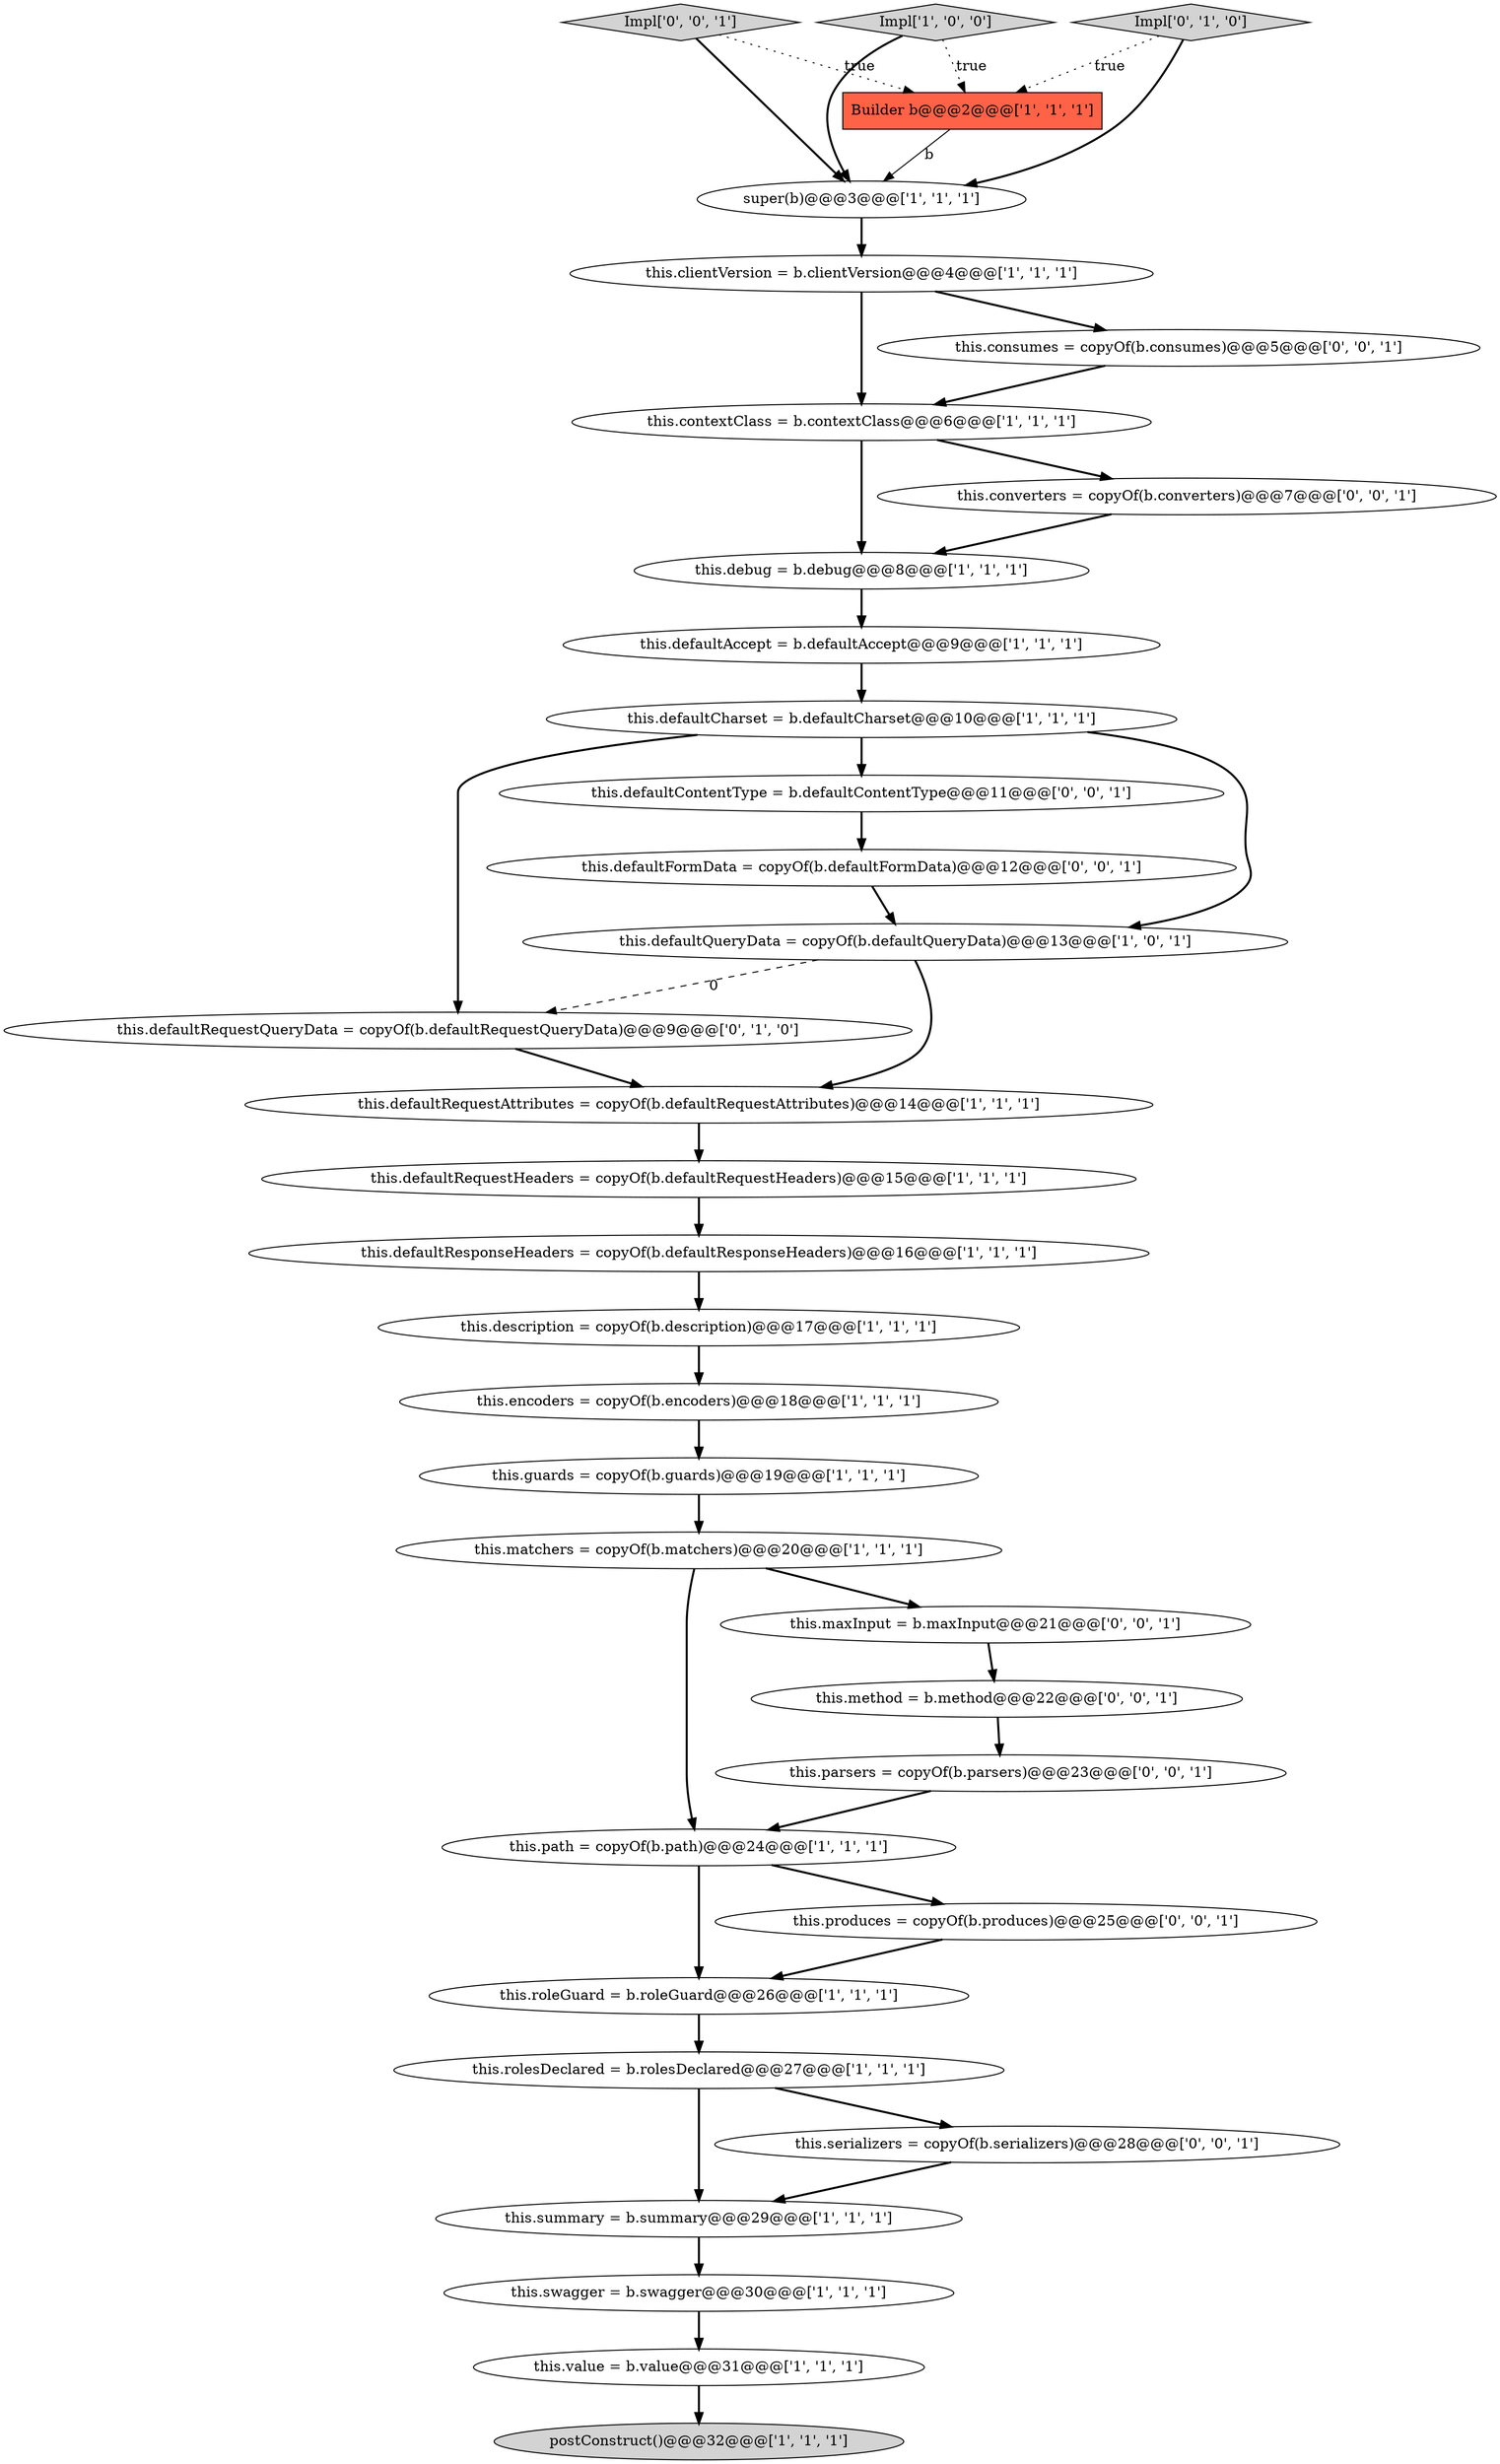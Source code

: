 digraph {
19 [style = filled, label = "this.defaultCharset = b.defaultCharset@@@10@@@['1', '1', '1']", fillcolor = white, shape = ellipse image = "AAA0AAABBB1BBB"];
8 [style = filled, label = "this.encoders = copyOf(b.encoders)@@@18@@@['1', '1', '1']", fillcolor = white, shape = ellipse image = "AAA0AAABBB1BBB"];
7 [style = filled, label = "super(b)@@@3@@@['1', '1', '1']", fillcolor = white, shape = ellipse image = "AAA0AAABBB1BBB"];
10 [style = filled, label = "this.defaultRequestHeaders = copyOf(b.defaultRequestHeaders)@@@15@@@['1', '1', '1']", fillcolor = white, shape = ellipse image = "AAA0AAABBB1BBB"];
1 [style = filled, label = "Builder b@@@2@@@['1', '1', '1']", fillcolor = tomato, shape = box image = "AAA0AAABBB1BBB"];
20 [style = filled, label = "this.matchers = copyOf(b.matchers)@@@20@@@['1', '1', '1']", fillcolor = white, shape = ellipse image = "AAA0AAABBB1BBB"];
0 [style = filled, label = "this.description = copyOf(b.description)@@@17@@@['1', '1', '1']", fillcolor = white, shape = ellipse image = "AAA0AAABBB1BBB"];
34 [style = filled, label = "this.parsers = copyOf(b.parsers)@@@23@@@['0', '0', '1']", fillcolor = white, shape = ellipse image = "AAA0AAABBB3BBB"];
29 [style = filled, label = "Impl['0', '0', '1']", fillcolor = lightgray, shape = diamond image = "AAA0AAABBB3BBB"];
18 [style = filled, label = "this.debug = b.debug@@@8@@@['1', '1', '1']", fillcolor = white, shape = ellipse image = "AAA0AAABBB1BBB"];
4 [style = filled, label = "Impl['1', '0', '0']", fillcolor = lightgray, shape = diamond image = "AAA0AAABBB1BBB"];
12 [style = filled, label = "this.clientVersion = b.clientVersion@@@4@@@['1', '1', '1']", fillcolor = white, shape = ellipse image = "AAA0AAABBB1BBB"];
15 [style = filled, label = "this.contextClass = b.contextClass@@@6@@@['1', '1', '1']", fillcolor = white, shape = ellipse image = "AAA0AAABBB1BBB"];
6 [style = filled, label = "this.rolesDeclared = b.rolesDeclared@@@27@@@['1', '1', '1']", fillcolor = white, shape = ellipse image = "AAA0AAABBB1BBB"];
13 [style = filled, label = "this.path = copyOf(b.path)@@@24@@@['1', '1', '1']", fillcolor = white, shape = ellipse image = "AAA0AAABBB1BBB"];
21 [style = filled, label = "this.defaultResponseHeaders = copyOf(b.defaultResponseHeaders)@@@16@@@['1', '1', '1']", fillcolor = white, shape = ellipse image = "AAA0AAABBB1BBB"];
23 [style = filled, label = "this.defaultRequestQueryData = copyOf(b.defaultRequestQueryData)@@@9@@@['0', '1', '0']", fillcolor = white, shape = ellipse image = "AAA1AAABBB2BBB"];
11 [style = filled, label = "postConstruct()@@@32@@@['1', '1', '1']", fillcolor = lightgray, shape = ellipse image = "AAA0AAABBB1BBB"];
26 [style = filled, label = "this.converters = copyOf(b.converters)@@@7@@@['0', '0', '1']", fillcolor = white, shape = ellipse image = "AAA0AAABBB3BBB"];
25 [style = filled, label = "this.consumes = copyOf(b.consumes)@@@5@@@['0', '0', '1']", fillcolor = white, shape = ellipse image = "AAA0AAABBB3BBB"];
3 [style = filled, label = "this.summary = b.summary@@@29@@@['1', '1', '1']", fillcolor = white, shape = ellipse image = "AAA0AAABBB1BBB"];
16 [style = filled, label = "this.swagger = b.swagger@@@30@@@['1', '1', '1']", fillcolor = white, shape = ellipse image = "AAA0AAABBB1BBB"];
30 [style = filled, label = "this.method = b.method@@@22@@@['0', '0', '1']", fillcolor = white, shape = ellipse image = "AAA0AAABBB3BBB"];
31 [style = filled, label = "this.defaultContentType = b.defaultContentType@@@11@@@['0', '0', '1']", fillcolor = white, shape = ellipse image = "AAA0AAABBB3BBB"];
2 [style = filled, label = "this.defaultRequestAttributes = copyOf(b.defaultRequestAttributes)@@@14@@@['1', '1', '1']", fillcolor = white, shape = ellipse image = "AAA0AAABBB1BBB"];
9 [style = filled, label = "this.defaultQueryData = copyOf(b.defaultQueryData)@@@13@@@['1', '0', '1']", fillcolor = white, shape = ellipse image = "AAA0AAABBB1BBB"];
28 [style = filled, label = "this.defaultFormData = copyOf(b.defaultFormData)@@@12@@@['0', '0', '1']", fillcolor = white, shape = ellipse image = "AAA0AAABBB3BBB"];
22 [style = filled, label = "this.value = b.value@@@31@@@['1', '1', '1']", fillcolor = white, shape = ellipse image = "AAA0AAABBB1BBB"];
33 [style = filled, label = "this.serializers = copyOf(b.serializers)@@@28@@@['0', '0', '1']", fillcolor = white, shape = ellipse image = "AAA0AAABBB3BBB"];
32 [style = filled, label = "this.maxInput = b.maxInput@@@21@@@['0', '0', '1']", fillcolor = white, shape = ellipse image = "AAA0AAABBB3BBB"];
5 [style = filled, label = "this.guards = copyOf(b.guards)@@@19@@@['1', '1', '1']", fillcolor = white, shape = ellipse image = "AAA0AAABBB1BBB"];
24 [style = filled, label = "Impl['0', '1', '0']", fillcolor = lightgray, shape = diamond image = "AAA0AAABBB2BBB"];
17 [style = filled, label = "this.defaultAccept = b.defaultAccept@@@9@@@['1', '1', '1']", fillcolor = white, shape = ellipse image = "AAA0AAABBB1BBB"];
14 [style = filled, label = "this.roleGuard = b.roleGuard@@@26@@@['1', '1', '1']", fillcolor = white, shape = ellipse image = "AAA0AAABBB1BBB"];
27 [style = filled, label = "this.produces = copyOf(b.produces)@@@25@@@['0', '0', '1']", fillcolor = white, shape = ellipse image = "AAA0AAABBB3BBB"];
22->11 [style = bold, label=""];
34->13 [style = bold, label=""];
12->25 [style = bold, label=""];
23->2 [style = bold, label=""];
27->14 [style = bold, label=""];
10->21 [style = bold, label=""];
26->18 [style = bold, label=""];
30->34 [style = bold, label=""];
4->7 [style = bold, label=""];
19->9 [style = bold, label=""];
8->5 [style = bold, label=""];
24->7 [style = bold, label=""];
15->18 [style = bold, label=""];
12->15 [style = bold, label=""];
17->19 [style = bold, label=""];
20->32 [style = bold, label=""];
9->2 [style = bold, label=""];
2->10 [style = bold, label=""];
0->8 [style = bold, label=""];
16->22 [style = bold, label=""];
19->23 [style = bold, label=""];
4->1 [style = dotted, label="true"];
6->33 [style = bold, label=""];
20->13 [style = bold, label=""];
7->12 [style = bold, label=""];
13->27 [style = bold, label=""];
15->26 [style = bold, label=""];
33->3 [style = bold, label=""];
6->3 [style = bold, label=""];
5->20 [style = bold, label=""];
14->6 [style = bold, label=""];
29->7 [style = bold, label=""];
9->23 [style = dashed, label="0"];
18->17 [style = bold, label=""];
24->1 [style = dotted, label="true"];
1->7 [style = solid, label="b"];
32->30 [style = bold, label=""];
3->16 [style = bold, label=""];
19->31 [style = bold, label=""];
13->14 [style = bold, label=""];
21->0 [style = bold, label=""];
31->28 [style = bold, label=""];
25->15 [style = bold, label=""];
29->1 [style = dotted, label="true"];
28->9 [style = bold, label=""];
}

